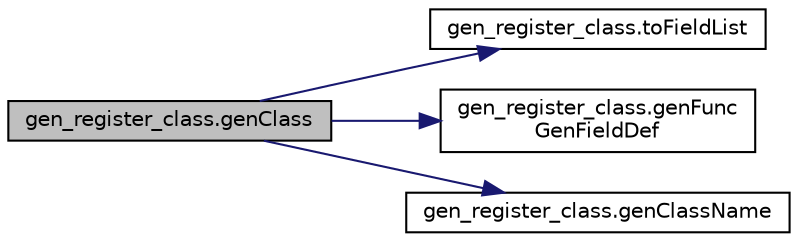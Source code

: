 digraph "gen_register_class.genClass"
{
  edge [fontname="Helvetica",fontsize="10",labelfontname="Helvetica",labelfontsize="10"];
  node [fontname="Helvetica",fontsize="10",shape=record];
  rankdir="LR";
  Node5 [label="gen_register_class.genClass",height=0.2,width=0.4,color="black", fillcolor="grey75", style="filled", fontcolor="black"];
  Node5 -> Node6 [color="midnightblue",fontsize="10",style="solid",fontname="Helvetica"];
  Node6 [label="gen_register_class.toFieldList",height=0.2,width=0.4,color="black", fillcolor="white", style="filled",URL="$d4/d09/namespacegen__register__class.html#a52e541f7f11d9fd595b8b37346d3976e"];
  Node5 -> Node7 [color="midnightblue",fontsize="10",style="solid",fontname="Helvetica"];
  Node7 [label="gen_register_class.genFunc\lGenFieldDef",height=0.2,width=0.4,color="black", fillcolor="white", style="filled",URL="$d4/d09/namespacegen__register__class.html#aa005ebcf2487481f38992ed10bc28aa5"];
  Node5 -> Node8 [color="midnightblue",fontsize="10",style="solid",fontname="Helvetica"];
  Node8 [label="gen_register_class.genClassName",height=0.2,width=0.4,color="black", fillcolor="white", style="filled",URL="$d4/d09/namespacegen__register__class.html#ab05c360df0461e89ce6298a3d0e96a23"];
}
